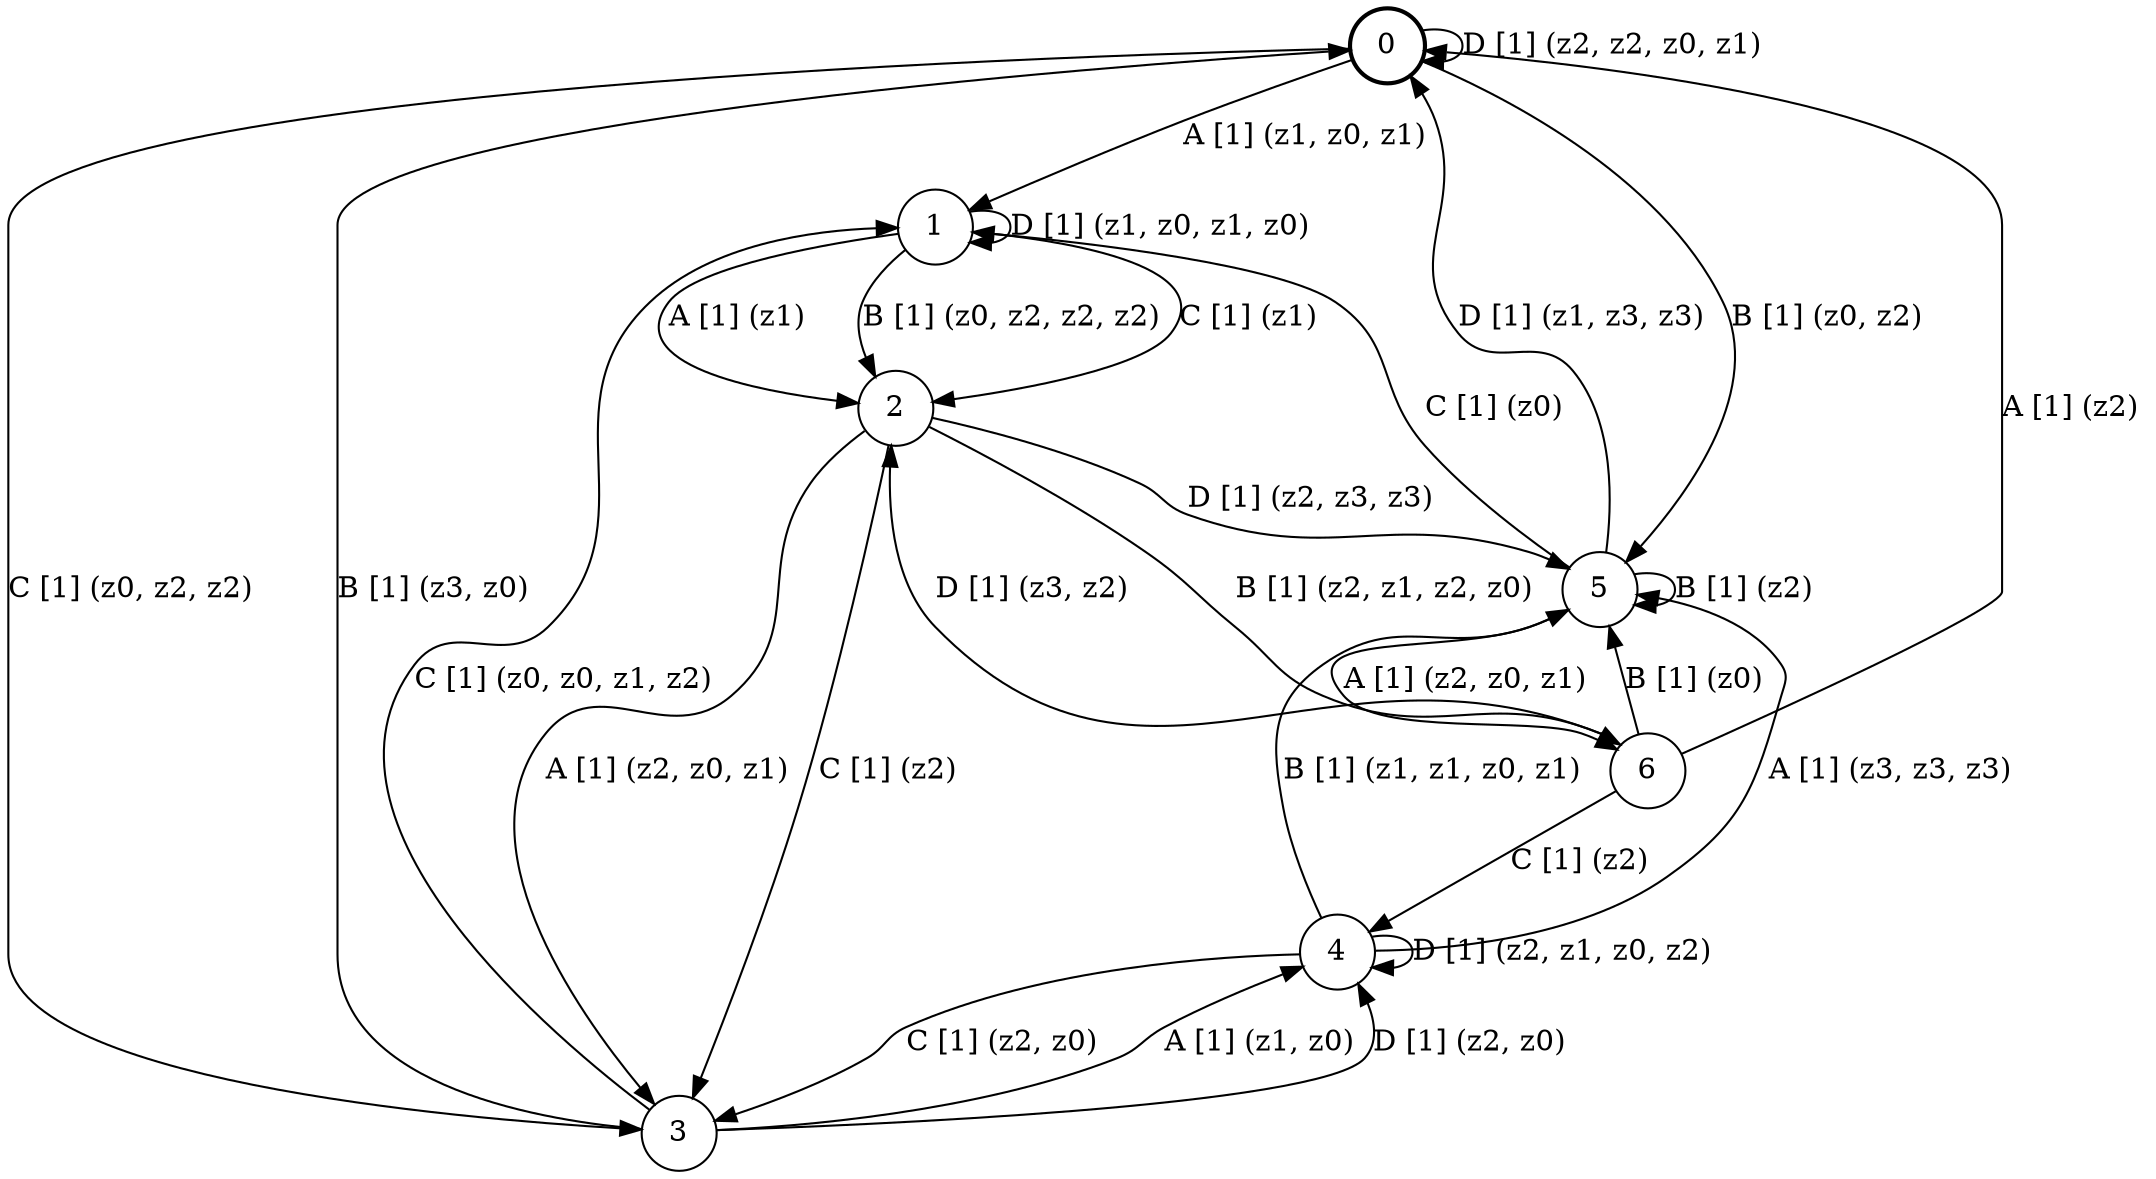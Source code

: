 # generated file, don't try to modify
# command: dot -Tpng <filename> > tree.png
digraph Automaton {
    node [shape = circle];
    0 [style = "bold"];
    0 -> 1 [label = "A [1] (z1, z0, z1) "];
    0 -> 5 [label = "B [1] (z0, z2) "];
    0 -> 3 [label = "C [1] (z0, z2, z2) "];
    0 -> 0 [label = "D [1] (z2, z2, z0, z1) "];
    1 -> 2 [label = "A [1] (z1) "];
    1 -> 2 [label = "B [1] (z0, z2, z2, z2) "];
    1 -> 2 [label = "C [1] (z1) "];
    1 -> 1 [label = "D [1] (z1, z0, z1, z0) "];
    2 -> 3 [label = "A [1] (z2, z0, z1) "];
    2 -> 6 [label = "B [1] (z2, z1, z2, z0) "];
    2 -> 3 [label = "C [1] (z2) "];
    2 -> 5 [label = "D [1] (z2, z3, z3) "];
    3 -> 4 [label = "A [1] (z1, z0) "];
    3 -> 0 [label = "B [1] (z3, z0) "];
    3 -> 1 [label = "C [1] (z0, z0, z1, z2) "];
    3 -> 4 [label = "D [1] (z2, z0) "];
    4 -> 5 [label = "A [1] (z3, z3, z3) "];
    4 -> 5 [label = "B [1] (z1, z1, z0, z1) "];
    4 -> 3 [label = "C [1] (z2, z0) "];
    4 -> 4 [label = "D [1] (z2, z1, z0, z2) "];
    5 -> 6 [label = "A [1] (z2, z0, z1) "];
    5 -> 5 [label = "B [1] (z2) "];
    5 -> 1 [label = "C [1] (z0) "];
    5 -> 0 [label = "D [1] (z1, z3, z3) "];
    6 -> 0 [label = "A [1] (z2) "];
    6 -> 5 [label = "B [1] (z0) "];
    6 -> 4 [label = "C [1] (z2) "];
    6 -> 2 [label = "D [1] (z3, z2) "];
}
